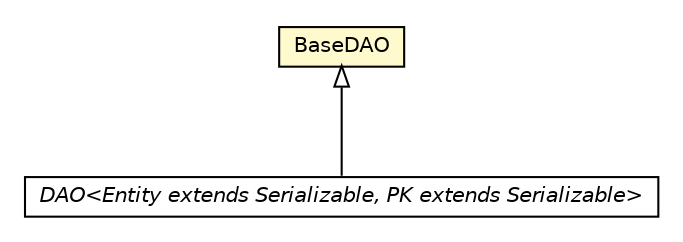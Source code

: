 #!/usr/local/bin/dot
#
# Class diagram 
# Generated by UMLGraph version 5.1 (http://www.umlgraph.org/)
#

digraph G {
	edge [fontname="Helvetica",fontsize=10,labelfontname="Helvetica",labelfontsize=10];
	node [fontname="Helvetica",fontsize=10,shape=plaintext];
	nodesep=0.25;
	ranksep=0.5;
	// cn.edu.uestc.acmicpc.db.dao.base.DAO<Entity extends java.io.Serializable, PK extends java.io.Serializable>
	c5202 [label=<<table title="cn.edu.uestc.acmicpc.db.dao.base.DAO" border="0" cellborder="1" cellspacing="0" cellpadding="2" port="p" href="./DAO.html">
		<tr><td><table border="0" cellspacing="0" cellpadding="1">
<tr><td align="center" balign="center"><font face="Helvetica-Oblique"> DAO&lt;Entity extends Serializable, PK extends Serializable&gt; </font></td></tr>
		</table></td></tr>
		</table>>, fontname="Helvetica", fontcolor="black", fontsize=10.0];
	// cn.edu.uestc.acmicpc.db.dao.base.BaseDAO
	c5203 [label=<<table title="cn.edu.uestc.acmicpc.db.dao.base.BaseDAO" border="0" cellborder="1" cellspacing="0" cellpadding="2" port="p" bgcolor="lemonChiffon" href="./BaseDAO.html">
		<tr><td><table border="0" cellspacing="0" cellpadding="1">
<tr><td align="center" balign="center"> BaseDAO </td></tr>
		</table></td></tr>
		</table>>, fontname="Helvetica", fontcolor="black", fontsize=10.0];
	//cn.edu.uestc.acmicpc.db.dao.base.DAO<Entity extends java.io.Serializable, PK extends java.io.Serializable> extends cn.edu.uestc.acmicpc.db.dao.base.BaseDAO
	c5203:p -> c5202:p [dir=back,arrowtail=empty];
}

